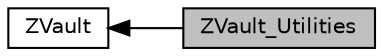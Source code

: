 digraph "ZVault_Utilities"
{
  edge [fontname="Helvetica",fontsize="10",labelfontname="Helvetica",labelfontsize="10"];
  node [fontname="Helvetica",fontsize="10",shape=box];
  rankdir=LR;
  Node0 [label="ZVault_Utilities",height=0.2,width=0.4,color="black", fillcolor="grey75", style="filled", fontcolor="black",tooltip="Collection of utility methods used in form finding."];
  Node1 [label="ZVault",height=0.2,width=0.4,color="black", fillcolor="white", style="filled",URL="$group__z_vault.html",tooltip="Collection of methods for form-finding compressin or tension nets ."];
  Node1->Node0 [shape=plaintext, dir="back", style="solid"];
}
